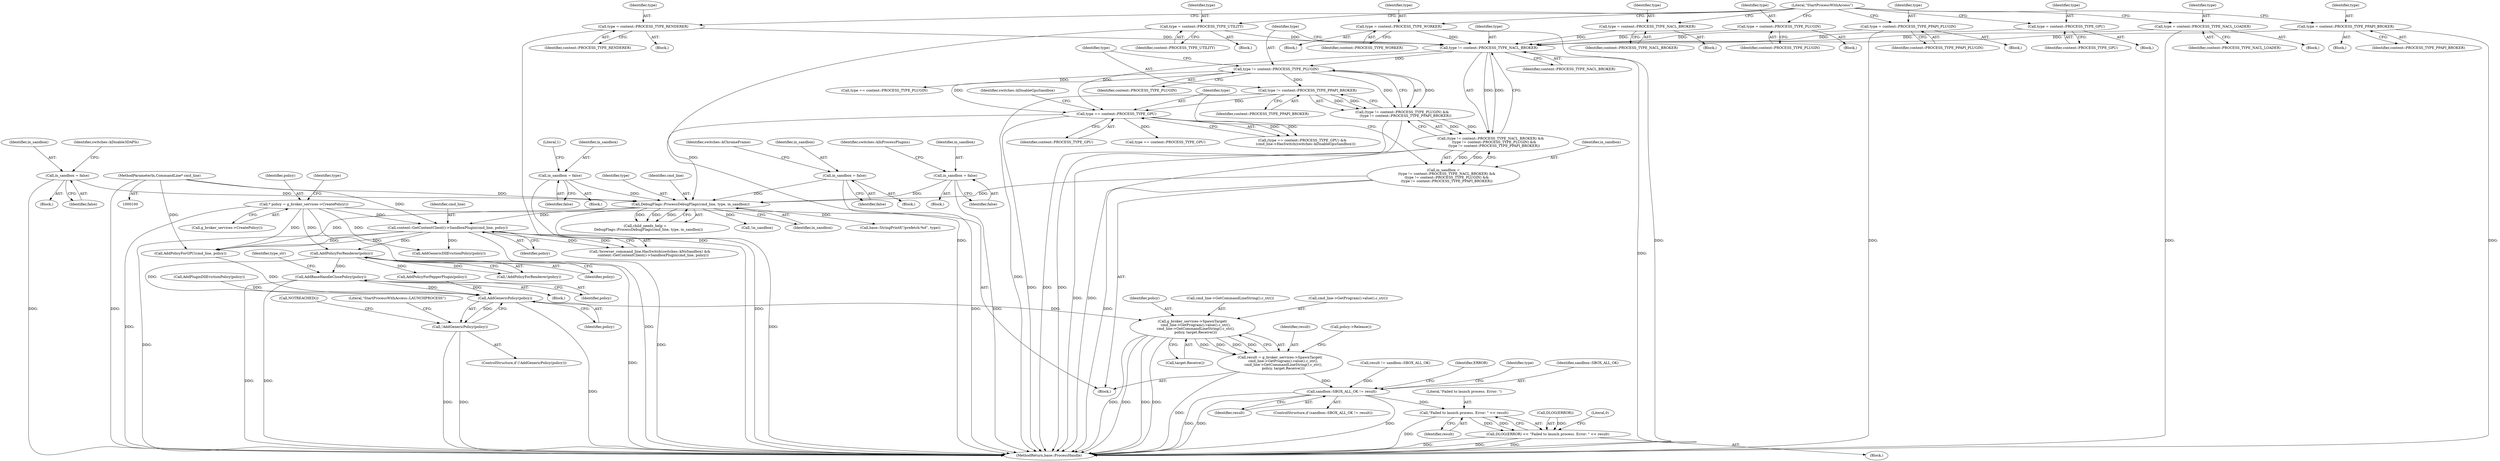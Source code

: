 digraph "0_Chrome_cd0bd79d6ebdb72183e6f0833673464cc10b3600_30@pointer" {
"1000367" [label="(Call,AddBaseHandleClosePolicy(policy))"];
"1000354" [label="(Call,AddPolicyForRenderer(policy))"];
"1000290" [label="(Call,* policy = g_broker_services->CreatePolicy())"];
"1000302" [label="(Call,content::GetContentClient()->SandboxPlugin(cmd_line, policy))"];
"1000279" [label="(Call,DebugFlags::ProcessDebugFlags(cmd_line, type, in_sandbox))"];
"1000101" [label="(MethodParameterIn,CommandLine* cmd_line)"];
"1000220" [label="(Call,type == content::PROCESS_TYPE_GPU)"];
"1000208" [label="(Call,type != content::PROCESS_TYPE_NACL_BROKER)"];
"1000129" [label="(Call,type = content::PROCESS_TYPE_PLUGIN)"];
"1000156" [label="(Call,type = content::PROCESS_TYPE_UTILITY)"];
"1000138" [label="(Call,type = content::PROCESS_TYPE_WORKER)"];
"1000120" [label="(Call,type = content::PROCESS_TYPE_RENDERER)"];
"1000147" [label="(Call,type = content::PROCESS_TYPE_NACL_LOADER)"];
"1000192" [label="(Call,type = content::PROCESS_TYPE_PPAPI_BROKER)"];
"1000174" [label="(Call,type = content::PROCESS_TYPE_GPU)"];
"1000165" [label="(Call,type = content::PROCESS_TYPE_NACL_BROKER)"];
"1000183" [label="(Call,type = content::PROCESS_TYPE_PPAPI_PLUGIN)"];
"1000215" [label="(Call,type != content::PROCESS_TYPE_PPAPI_BROKER)"];
"1000212" [label="(Call,type != content::PROCESS_TYPE_PLUGIN)"];
"1000247" [label="(Call,in_sandbox = false)"];
"1000226" [label="(Call,in_sandbox = false)"];
"1000205" [label="(Call,in_sandbox =\n      (type != content::PROCESS_TYPE_NACL_BROKER) &&\n      (type != content::PROCESS_TYPE_PLUGIN) &&\n      (type != content::PROCESS_TYPE_PPAPI_BROKER))"];
"1000207" [label="(Call,(type != content::PROCESS_TYPE_NACL_BROKER) &&\n      (type != content::PROCESS_TYPE_PLUGIN) &&\n      (type != content::PROCESS_TYPE_PPAPI_BROKER))"];
"1000211" [label="(Call,(type != content::PROCESS_TYPE_PLUGIN) &&\n      (type != content::PROCESS_TYPE_PPAPI_BROKER))"];
"1000262" [label="(Call,in_sandbox = false)"];
"1000240" [label="(Call,in_sandbox = false)"];
"1000424" [label="(Call,AddGenericPolicy(policy))"];
"1000423" [label="(Call,!AddGenericPolicy(policy))"];
"1000436" [label="(Call,g_broker_services->SpawnTarget(\n      cmd_line->GetProgram().value().c_str(),\n      cmd_line->GetCommandLineString().c_str(),\n      policy, target.Receive()))"];
"1000434" [label="(Call,result = g_broker_services->SpawnTarget(\n      cmd_line->GetProgram().value().c_str(),\n      cmd_line->GetCommandLineString().c_str(),\n      policy, target.Receive()))"];
"1000447" [label="(Call,sandbox::SBOX_ALL_OK != result)"];
"1000454" [label="(Call,\"Failed to launch process. Error: \" << result)"];
"1000451" [label="(Call,DLOG(ERROR) << \"Failed to launch process. Error: \" << result)"];
"1000231" [label="(Literal,1)"];
"1000422" [label="(ControlStructure,if (!AddGenericPolicy(policy)))"];
"1000499" [label="(MethodReturn,base::ProcessHandle)"];
"1000242" [label="(Identifier,false)"];
"1000455" [label="(Literal,\"Failed to launch process. Error: \")"];
"1000226" [label="(Call,in_sandbox = false)"];
"1000339" [label="(Call,type == content::PROCESS_TYPE_GPU)"];
"1000450" [label="(Block,)"];
"1000434" [label="(Call,result = g_broker_services->SpawnTarget(\n      cmd_line->GetProgram().value().c_str(),\n      cmd_line->GetCommandLineString().c_str(),\n      policy, target.Receive()))"];
"1000241" [label="(Identifier,in_sandbox)"];
"1000191" [label="(Block,)"];
"1000262" [label="(Call,in_sandbox = false)"];
"1000383" [label="(Identifier,type_str)"];
"1000103" [label="(Block,)"];
"1000290" [label="(Call,* policy = g_broker_services->CreatePolicy())"];
"1000298" [label="(Call,!browser_command_line.HasSwitch(switches::kNoSandbox) &&\n      content::GetContentClient()->SandboxPlugin(cmd_line, policy))"];
"1000449" [label="(Identifier,result)"];
"1000439" [label="(Identifier,policy)"];
"1000224" [label="(Identifier,switches::kDisableGpuSandbox)"];
"1000367" [label="(Call,AddBaseHandleClosePolicy(policy))"];
"1000147" [label="(Call,type = content::PROCESS_TYPE_NACL_LOADER)"];
"1000215" [label="(Call,type != content::PROCESS_TYPE_PPAPI_BROKER)"];
"1000219" [label="(Call,(type == content::PROCESS_TYPE_GPU) &&\n      (cmd_line->HasSwitch(switches::kDisableGpuSandbox)))"];
"1000247" [label="(Call,in_sandbox = false)"];
"1000282" [label="(Identifier,in_sandbox)"];
"1000462" [label="(Identifier,type)"];
"1000157" [label="(Identifier,type)"];
"1000451" [label="(Call,DLOG(ERROR) << \"Failed to launch process. Error: \" << result)"];
"1000220" [label="(Call,type == content::PROCESS_TYPE_GPU)"];
"1000140" [label="(Identifier,content::PROCESS_TYPE_WORKER)"];
"1000292" [label="(Call,g_broker_services->CreatePolicy())"];
"1000452" [label="(Call,DLOG(ERROR))"];
"1000173" [label="(Block,)"];
"1000212" [label="(Call,type != content::PROCESS_TYPE_PLUGIN)"];
"1000284" [label="(Call,base::StringPrintf(\"/prefetch:%d\", type))"];
"1000137" [label="(Block,)"];
"1000302" [label="(Call,content::GetContentClient()->SandboxPlugin(cmd_line, policy))"];
"1000156" [label="(Call,type = content::PROCESS_TYPE_UTILITY)"];
"1000216" [label="(Identifier,type)"];
"1000130" [label="(Identifier,type)"];
"1000279" [label="(Call,DebugFlags::ProcessDebugFlags(cmd_line, type, in_sandbox))"];
"1000448" [label="(Identifier,sandbox::SBOX_ALL_OK)"];
"1000222" [label="(Identifier,content::PROCESS_TYPE_GPU)"];
"1000213" [label="(Identifier,type)"];
"1000368" [label="(Identifier,policy)"];
"1000101" [label="(MethodParameterIn,CommandLine* cmd_line)"];
"1000438" [label="(Call,cmd_line->GetCommandLineString().c_str())"];
"1000185" [label="(Identifier,content::PROCESS_TYPE_PPAPI_PLUGIN)"];
"1000227" [label="(Identifier,in_sandbox)"];
"1000245" [label="(Identifier,switches::kInProcessPlugins)"];
"1000377" [label="(Call,AddPolicyForPepperPlugin(policy))"];
"1000119" [label="(Block,)"];
"1000436" [label="(Call,g_broker_services->SpawnTarget(\n      cmd_line->GetProgram().value().c_str(),\n      cmd_line->GetCommandLineString().c_str(),\n      policy, target.Receive()))"];
"1000164" [label="(Block,)"];
"1000246" [label="(Block,)"];
"1000249" [label="(Identifier,false)"];
"1000201" [label="(Literal,\"StartProcessWithAccess\")"];
"1000129" [label="(Call,type = content::PROCESS_TYPE_PLUGIN)"];
"1000291" [label="(Identifier,policy)"];
"1000435" [label="(Identifier,result)"];
"1000192" [label="(Call,type = content::PROCESS_TYPE_PPAPI_BROKER)"];
"1000146" [label="(Block,)"];
"1000139" [label="(Identifier,type)"];
"1000128" [label="(Block,)"];
"1000261" [label="(Block,)"];
"1000209" [label="(Identifier,type)"];
"1000295" [label="(Call,type == content::PROCESS_TYPE_PLUGIN)"];
"1000122" [label="(Identifier,content::PROCESS_TYPE_RENDERER)"];
"1000149" [label="(Identifier,content::PROCESS_TYPE_NACL_LOADER)"];
"1000210" [label="(Identifier,content::PROCESS_TYPE_NACL_BROKER)"];
"1000182" [label="(Block,)"];
"1000345" [label="(Call,AddPolicyForGPU(cmd_line, policy))"];
"1000184" [label="(Identifier,type)"];
"1000335" [label="(Call,AddPluginDllEvictionPolicy(policy))"];
"1000225" [label="(Block,)"];
"1000425" [label="(Identifier,policy)"];
"1000206" [label="(Identifier,in_sandbox)"];
"1000183" [label="(Call,type = content::PROCESS_TYPE_PPAPI_PLUGIN)"];
"1000304" [label="(Identifier,policy)"];
"1000211" [label="(Call,(type != content::PROCESS_TYPE_PLUGIN) &&\n      (type != content::PROCESS_TYPE_PPAPI_BROKER))"];
"1000263" [label="(Identifier,in_sandbox)"];
"1000264" [label="(Identifier,false)"];
"1000281" [label="(Identifier,type)"];
"1000456" [label="(Identifier,result)"];
"1000417" [label="(Call,result != sandbox::SBOX_ALL_OK)"];
"1000427" [label="(Call,NOTREACHED())"];
"1000354" [label="(Call,AddPolicyForRenderer(policy))"];
"1000447" [label="(Call,sandbox::SBOX_ALL_OK != result)"];
"1000167" [label="(Identifier,content::PROCESS_TYPE_NACL_BROKER)"];
"1000214" [label="(Identifier,content::PROCESS_TYPE_PLUGIN)"];
"1000138" [label="(Call,type = content::PROCESS_TYPE_WORKER)"];
"1000120" [label="(Call,type = content::PROCESS_TYPE_RENDERER)"];
"1000239" [label="(Block,)"];
"1000148" [label="(Identifier,type)"];
"1000166" [label="(Identifier,type)"];
"1000131" [label="(Identifier,content::PROCESS_TYPE_PLUGIN)"];
"1000454" [label="(Call,\"Failed to launch process. Error: \" << result)"];
"1000296" [label="(Identifier,type)"];
"1000207" [label="(Call,(type != content::PROCESS_TYPE_NACL_BROKER) &&\n      (type != content::PROCESS_TYPE_PLUGIN) &&\n      (type != content::PROCESS_TYPE_PPAPI_BROKER))"];
"1000437" [label="(Call,cmd_line->GetProgram().value().c_str())"];
"1000267" [label="(Identifier,switches::kChromeFrame)"];
"1000277" [label="(Call,child_needs_help =\n      DebugFlags::ProcessDebugFlags(cmd_line, type, in_sandbox))"];
"1000431" [label="(Literal,\"StartProcessWithAccess::LAUNCHPROCESS\")"];
"1000446" [label="(ControlStructure,if (sandbox::SBOX_ALL_OK != result))"];
"1000303" [label="(Identifier,cmd_line)"];
"1000228" [label="(Identifier,false)"];
"1000165" [label="(Call,type = content::PROCESS_TYPE_NACL_BROKER)"];
"1000205" [label="(Call,in_sandbox =\n      (type != content::PROCESS_TYPE_NACL_BROKER) &&\n      (type != content::PROCESS_TYPE_PLUGIN) &&\n      (type != content::PROCESS_TYPE_PPAPI_BROKER))"];
"1000194" [label="(Identifier,content::PROCESS_TYPE_PPAPI_BROKER)"];
"1000176" [label="(Identifier,content::PROCESS_TYPE_GPU)"];
"1000453" [label="(Identifier,ERROR)"];
"1000280" [label="(Identifier,cmd_line)"];
"1000158" [label="(Identifier,content::PROCESS_TYPE_UTILITY)"];
"1000254" [label="(Identifier,switches::kDisable3DAPIs)"];
"1000174" [label="(Call,type = content::PROCESS_TYPE_GPU)"];
"1000240" [label="(Call,in_sandbox = false)"];
"1000155" [label="(Block,)"];
"1000441" [label="(Call,policy->Release())"];
"1000221" [label="(Identifier,type)"];
"1000121" [label="(Identifier,type)"];
"1000423" [label="(Call,!AddGenericPolicy(policy))"];
"1000355" [label="(Identifier,policy)"];
"1000353" [label="(Call,!AddPolicyForRenderer(policy))"];
"1000217" [label="(Identifier,content::PROCESS_TYPE_PPAPI_BROKER)"];
"1000175" [label="(Identifier,type)"];
"1000333" [label="(Call,AddGenericDllEvictionPolicy(policy))"];
"1000193" [label="(Identifier,type)"];
"1000248" [label="(Identifier,in_sandbox)"];
"1000458" [label="(Literal,0)"];
"1000440" [label="(Call,target.Receive())"];
"1000424" [label="(Call,AddGenericPolicy(policy))"];
"1000208" [label="(Call,type != content::PROCESS_TYPE_NACL_BROKER)"];
"1000310" [label="(Call,!in_sandbox)"];
"1000366" [label="(Block,)"];
"1000367" -> "1000366"  [label="AST: "];
"1000367" -> "1000368"  [label="CFG: "];
"1000368" -> "1000367"  [label="AST: "];
"1000383" -> "1000367"  [label="CFG: "];
"1000367" -> "1000499"  [label="DDG: "];
"1000367" -> "1000499"  [label="DDG: "];
"1000354" -> "1000367"  [label="DDG: "];
"1000367" -> "1000424"  [label="DDG: "];
"1000354" -> "1000353"  [label="AST: "];
"1000354" -> "1000355"  [label="CFG: "];
"1000355" -> "1000354"  [label="AST: "];
"1000353" -> "1000354"  [label="CFG: "];
"1000354" -> "1000499"  [label="DDG: "];
"1000354" -> "1000353"  [label="DDG: "];
"1000290" -> "1000354"  [label="DDG: "];
"1000302" -> "1000354"  [label="DDG: "];
"1000354" -> "1000377"  [label="DDG: "];
"1000354" -> "1000424"  [label="DDG: "];
"1000290" -> "1000103"  [label="AST: "];
"1000290" -> "1000292"  [label="CFG: "];
"1000291" -> "1000290"  [label="AST: "];
"1000292" -> "1000290"  [label="AST: "];
"1000296" -> "1000290"  [label="CFG: "];
"1000290" -> "1000499"  [label="DDG: "];
"1000290" -> "1000499"  [label="DDG: "];
"1000290" -> "1000302"  [label="DDG: "];
"1000290" -> "1000333"  [label="DDG: "];
"1000290" -> "1000345"  [label="DDG: "];
"1000302" -> "1000298"  [label="AST: "];
"1000302" -> "1000304"  [label="CFG: "];
"1000303" -> "1000302"  [label="AST: "];
"1000304" -> "1000302"  [label="AST: "];
"1000298" -> "1000302"  [label="CFG: "];
"1000302" -> "1000499"  [label="DDG: "];
"1000302" -> "1000499"  [label="DDG: "];
"1000302" -> "1000298"  [label="DDG: "];
"1000302" -> "1000298"  [label="DDG: "];
"1000279" -> "1000302"  [label="DDG: "];
"1000101" -> "1000302"  [label="DDG: "];
"1000302" -> "1000333"  [label="DDG: "];
"1000302" -> "1000345"  [label="DDG: "];
"1000302" -> "1000345"  [label="DDG: "];
"1000279" -> "1000277"  [label="AST: "];
"1000279" -> "1000282"  [label="CFG: "];
"1000280" -> "1000279"  [label="AST: "];
"1000281" -> "1000279"  [label="AST: "];
"1000282" -> "1000279"  [label="AST: "];
"1000277" -> "1000279"  [label="CFG: "];
"1000279" -> "1000499"  [label="DDG: "];
"1000279" -> "1000277"  [label="DDG: "];
"1000279" -> "1000277"  [label="DDG: "];
"1000279" -> "1000277"  [label="DDG: "];
"1000101" -> "1000279"  [label="DDG: "];
"1000220" -> "1000279"  [label="DDG: "];
"1000247" -> "1000279"  [label="DDG: "];
"1000226" -> "1000279"  [label="DDG: "];
"1000205" -> "1000279"  [label="DDG: "];
"1000262" -> "1000279"  [label="DDG: "];
"1000240" -> "1000279"  [label="DDG: "];
"1000279" -> "1000284"  [label="DDG: "];
"1000279" -> "1000310"  [label="DDG: "];
"1000279" -> "1000345"  [label="DDG: "];
"1000101" -> "1000100"  [label="AST: "];
"1000101" -> "1000499"  [label="DDG: "];
"1000101" -> "1000345"  [label="DDG: "];
"1000220" -> "1000219"  [label="AST: "];
"1000220" -> "1000222"  [label="CFG: "];
"1000221" -> "1000220"  [label="AST: "];
"1000222" -> "1000220"  [label="AST: "];
"1000224" -> "1000220"  [label="CFG: "];
"1000219" -> "1000220"  [label="CFG: "];
"1000220" -> "1000499"  [label="DDG: "];
"1000220" -> "1000219"  [label="DDG: "];
"1000220" -> "1000219"  [label="DDG: "];
"1000208" -> "1000220"  [label="DDG: "];
"1000215" -> "1000220"  [label="DDG: "];
"1000212" -> "1000220"  [label="DDG: "];
"1000220" -> "1000339"  [label="DDG: "];
"1000208" -> "1000207"  [label="AST: "];
"1000208" -> "1000210"  [label="CFG: "];
"1000209" -> "1000208"  [label="AST: "];
"1000210" -> "1000208"  [label="AST: "];
"1000213" -> "1000208"  [label="CFG: "];
"1000207" -> "1000208"  [label="CFG: "];
"1000208" -> "1000499"  [label="DDG: "];
"1000208" -> "1000207"  [label="DDG: "];
"1000208" -> "1000207"  [label="DDG: "];
"1000129" -> "1000208"  [label="DDG: "];
"1000156" -> "1000208"  [label="DDG: "];
"1000138" -> "1000208"  [label="DDG: "];
"1000120" -> "1000208"  [label="DDG: "];
"1000147" -> "1000208"  [label="DDG: "];
"1000192" -> "1000208"  [label="DDG: "];
"1000174" -> "1000208"  [label="DDG: "];
"1000165" -> "1000208"  [label="DDG: "];
"1000183" -> "1000208"  [label="DDG: "];
"1000208" -> "1000212"  [label="DDG: "];
"1000129" -> "1000128"  [label="AST: "];
"1000129" -> "1000131"  [label="CFG: "];
"1000130" -> "1000129"  [label="AST: "];
"1000131" -> "1000129"  [label="AST: "];
"1000201" -> "1000129"  [label="CFG: "];
"1000156" -> "1000155"  [label="AST: "];
"1000156" -> "1000158"  [label="CFG: "];
"1000157" -> "1000156"  [label="AST: "];
"1000158" -> "1000156"  [label="AST: "];
"1000201" -> "1000156"  [label="CFG: "];
"1000156" -> "1000499"  [label="DDG: "];
"1000138" -> "1000137"  [label="AST: "];
"1000138" -> "1000140"  [label="CFG: "];
"1000139" -> "1000138"  [label="AST: "];
"1000140" -> "1000138"  [label="AST: "];
"1000201" -> "1000138"  [label="CFG: "];
"1000138" -> "1000499"  [label="DDG: "];
"1000120" -> "1000119"  [label="AST: "];
"1000120" -> "1000122"  [label="CFG: "];
"1000121" -> "1000120"  [label="AST: "];
"1000122" -> "1000120"  [label="AST: "];
"1000201" -> "1000120"  [label="CFG: "];
"1000120" -> "1000499"  [label="DDG: "];
"1000147" -> "1000146"  [label="AST: "];
"1000147" -> "1000149"  [label="CFG: "];
"1000148" -> "1000147"  [label="AST: "];
"1000149" -> "1000147"  [label="AST: "];
"1000201" -> "1000147"  [label="CFG: "];
"1000147" -> "1000499"  [label="DDG: "];
"1000192" -> "1000191"  [label="AST: "];
"1000192" -> "1000194"  [label="CFG: "];
"1000193" -> "1000192"  [label="AST: "];
"1000194" -> "1000192"  [label="AST: "];
"1000201" -> "1000192"  [label="CFG: "];
"1000192" -> "1000499"  [label="DDG: "];
"1000174" -> "1000173"  [label="AST: "];
"1000174" -> "1000176"  [label="CFG: "];
"1000175" -> "1000174"  [label="AST: "];
"1000176" -> "1000174"  [label="AST: "];
"1000201" -> "1000174"  [label="CFG: "];
"1000165" -> "1000164"  [label="AST: "];
"1000165" -> "1000167"  [label="CFG: "];
"1000166" -> "1000165"  [label="AST: "];
"1000167" -> "1000165"  [label="AST: "];
"1000201" -> "1000165"  [label="CFG: "];
"1000183" -> "1000182"  [label="AST: "];
"1000183" -> "1000185"  [label="CFG: "];
"1000184" -> "1000183"  [label="AST: "];
"1000185" -> "1000183"  [label="AST: "];
"1000201" -> "1000183"  [label="CFG: "];
"1000183" -> "1000499"  [label="DDG: "];
"1000215" -> "1000211"  [label="AST: "];
"1000215" -> "1000217"  [label="CFG: "];
"1000216" -> "1000215"  [label="AST: "];
"1000217" -> "1000215"  [label="AST: "];
"1000211" -> "1000215"  [label="CFG: "];
"1000215" -> "1000499"  [label="DDG: "];
"1000215" -> "1000211"  [label="DDG: "];
"1000215" -> "1000211"  [label="DDG: "];
"1000212" -> "1000215"  [label="DDG: "];
"1000212" -> "1000211"  [label="AST: "];
"1000212" -> "1000214"  [label="CFG: "];
"1000213" -> "1000212"  [label="AST: "];
"1000214" -> "1000212"  [label="AST: "];
"1000216" -> "1000212"  [label="CFG: "];
"1000211" -> "1000212"  [label="CFG: "];
"1000212" -> "1000211"  [label="DDG: "];
"1000212" -> "1000211"  [label="DDG: "];
"1000212" -> "1000295"  [label="DDG: "];
"1000247" -> "1000246"  [label="AST: "];
"1000247" -> "1000249"  [label="CFG: "];
"1000248" -> "1000247"  [label="AST: "];
"1000249" -> "1000247"  [label="AST: "];
"1000254" -> "1000247"  [label="CFG: "];
"1000247" -> "1000499"  [label="DDG: "];
"1000226" -> "1000225"  [label="AST: "];
"1000226" -> "1000228"  [label="CFG: "];
"1000227" -> "1000226"  [label="AST: "];
"1000228" -> "1000226"  [label="AST: "];
"1000231" -> "1000226"  [label="CFG: "];
"1000226" -> "1000499"  [label="DDG: "];
"1000205" -> "1000103"  [label="AST: "];
"1000205" -> "1000207"  [label="CFG: "];
"1000206" -> "1000205"  [label="AST: "];
"1000207" -> "1000205"  [label="AST: "];
"1000221" -> "1000205"  [label="CFG: "];
"1000205" -> "1000499"  [label="DDG: "];
"1000207" -> "1000205"  [label="DDG: "];
"1000207" -> "1000205"  [label="DDG: "];
"1000207" -> "1000211"  [label="CFG: "];
"1000211" -> "1000207"  [label="AST: "];
"1000207" -> "1000499"  [label="DDG: "];
"1000207" -> "1000499"  [label="DDG: "];
"1000211" -> "1000207"  [label="DDG: "];
"1000211" -> "1000207"  [label="DDG: "];
"1000211" -> "1000499"  [label="DDG: "];
"1000211" -> "1000499"  [label="DDG: "];
"1000262" -> "1000261"  [label="AST: "];
"1000262" -> "1000264"  [label="CFG: "];
"1000263" -> "1000262"  [label="AST: "];
"1000264" -> "1000262"  [label="AST: "];
"1000267" -> "1000262"  [label="CFG: "];
"1000262" -> "1000499"  [label="DDG: "];
"1000240" -> "1000239"  [label="AST: "];
"1000240" -> "1000242"  [label="CFG: "];
"1000241" -> "1000240"  [label="AST: "];
"1000242" -> "1000240"  [label="AST: "];
"1000245" -> "1000240"  [label="CFG: "];
"1000240" -> "1000499"  [label="DDG: "];
"1000424" -> "1000423"  [label="AST: "];
"1000424" -> "1000425"  [label="CFG: "];
"1000425" -> "1000424"  [label="AST: "];
"1000423" -> "1000424"  [label="CFG: "];
"1000424" -> "1000499"  [label="DDG: "];
"1000424" -> "1000423"  [label="DDG: "];
"1000335" -> "1000424"  [label="DDG: "];
"1000345" -> "1000424"  [label="DDG: "];
"1000377" -> "1000424"  [label="DDG: "];
"1000424" -> "1000436"  [label="DDG: "];
"1000423" -> "1000422"  [label="AST: "];
"1000427" -> "1000423"  [label="CFG: "];
"1000431" -> "1000423"  [label="CFG: "];
"1000423" -> "1000499"  [label="DDG: "];
"1000423" -> "1000499"  [label="DDG: "];
"1000436" -> "1000434"  [label="AST: "];
"1000436" -> "1000440"  [label="CFG: "];
"1000437" -> "1000436"  [label="AST: "];
"1000438" -> "1000436"  [label="AST: "];
"1000439" -> "1000436"  [label="AST: "];
"1000440" -> "1000436"  [label="AST: "];
"1000434" -> "1000436"  [label="CFG: "];
"1000436" -> "1000499"  [label="DDG: "];
"1000436" -> "1000499"  [label="DDG: "];
"1000436" -> "1000499"  [label="DDG: "];
"1000436" -> "1000499"  [label="DDG: "];
"1000436" -> "1000434"  [label="DDG: "];
"1000436" -> "1000434"  [label="DDG: "];
"1000436" -> "1000434"  [label="DDG: "];
"1000436" -> "1000434"  [label="DDG: "];
"1000434" -> "1000103"  [label="AST: "];
"1000435" -> "1000434"  [label="AST: "];
"1000441" -> "1000434"  [label="CFG: "];
"1000434" -> "1000499"  [label="DDG: "];
"1000434" -> "1000447"  [label="DDG: "];
"1000447" -> "1000446"  [label="AST: "];
"1000447" -> "1000449"  [label="CFG: "];
"1000448" -> "1000447"  [label="AST: "];
"1000449" -> "1000447"  [label="AST: "];
"1000453" -> "1000447"  [label="CFG: "];
"1000462" -> "1000447"  [label="CFG: "];
"1000447" -> "1000499"  [label="DDG: "];
"1000447" -> "1000499"  [label="DDG: "];
"1000447" -> "1000499"  [label="DDG: "];
"1000417" -> "1000447"  [label="DDG: "];
"1000447" -> "1000454"  [label="DDG: "];
"1000454" -> "1000451"  [label="AST: "];
"1000454" -> "1000456"  [label="CFG: "];
"1000455" -> "1000454"  [label="AST: "];
"1000456" -> "1000454"  [label="AST: "];
"1000451" -> "1000454"  [label="CFG: "];
"1000454" -> "1000499"  [label="DDG: "];
"1000454" -> "1000451"  [label="DDG: "];
"1000454" -> "1000451"  [label="DDG: "];
"1000451" -> "1000450"  [label="AST: "];
"1000452" -> "1000451"  [label="AST: "];
"1000458" -> "1000451"  [label="CFG: "];
"1000451" -> "1000499"  [label="DDG: "];
"1000451" -> "1000499"  [label="DDG: "];
"1000451" -> "1000499"  [label="DDG: "];
"1000452" -> "1000451"  [label="DDG: "];
}
